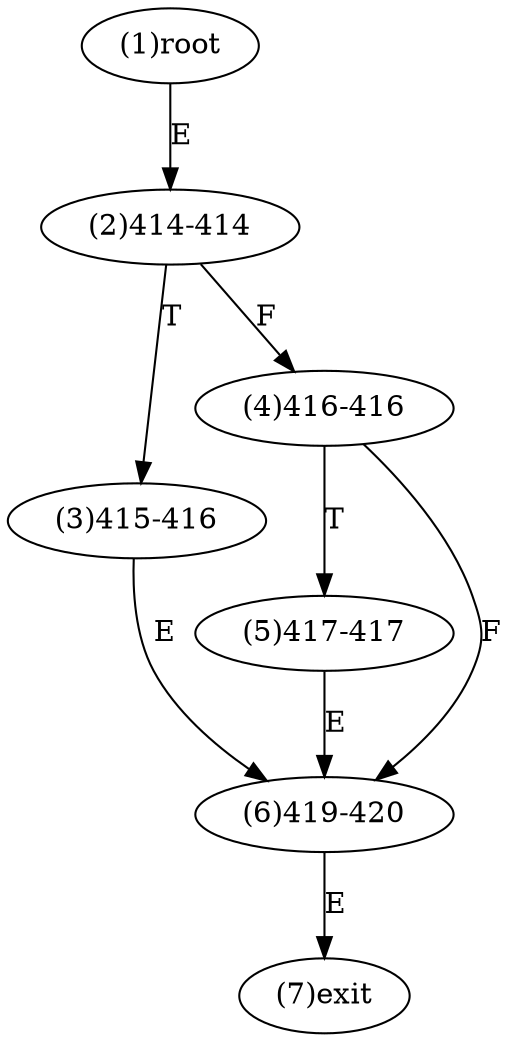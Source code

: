 digraph "" { 
1[ label="(1)root"];
2[ label="(2)414-414"];
3[ label="(3)415-416"];
4[ label="(4)416-416"];
5[ label="(5)417-417"];
6[ label="(6)419-420"];
7[ label="(7)exit"];
1->2[ label="E"];
2->4[ label="F"];
2->3[ label="T"];
3->6[ label="E"];
4->6[ label="F"];
4->5[ label="T"];
5->6[ label="E"];
6->7[ label="E"];
}